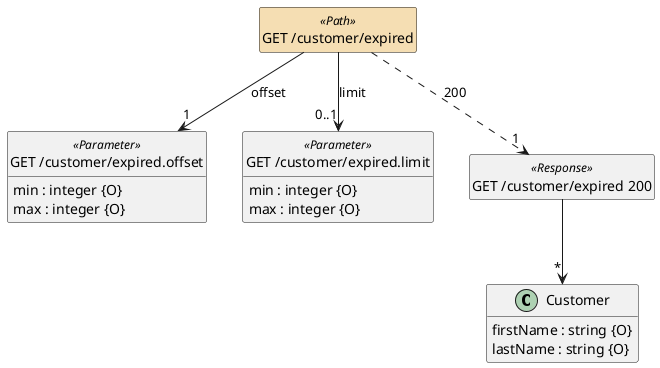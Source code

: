 @startuml
hide <<Path>> circle
hide <<Response>> circle
hide <<Parameter>> circle
hide empty methods
hide empty fields
skinparam class {
BackgroundColor<<Path>> Wheat
}
set namespaceSeparator none

class "Customer" {
  {field} firstName : string {O}
  {field} lastName : string {O}
}

class "GET /customer/expired" <<Path>>  {
}

class "GET /customer/expired.offset" <<Parameter>>  {
  {field} min : integer {O}
  {field} max : integer {O}
}

class "GET /customer/expired.limit" <<Parameter>>  {
  {field} min : integer {O}
  {field} max : integer {O}
}

class "GET /customer/expired 200" <<Response>>  {
}

"GET /customer/expired" --> "1" "GET /customer/expired.offset"  :  "offset"

"GET /customer/expired" --> "0..1" "GET /customer/expired.limit"  :  "limit"

"GET /customer/expired 200" --> "*" "Customer"

"GET /customer/expired" ..> "1" "GET /customer/expired 200"  :  "200"

@enduml